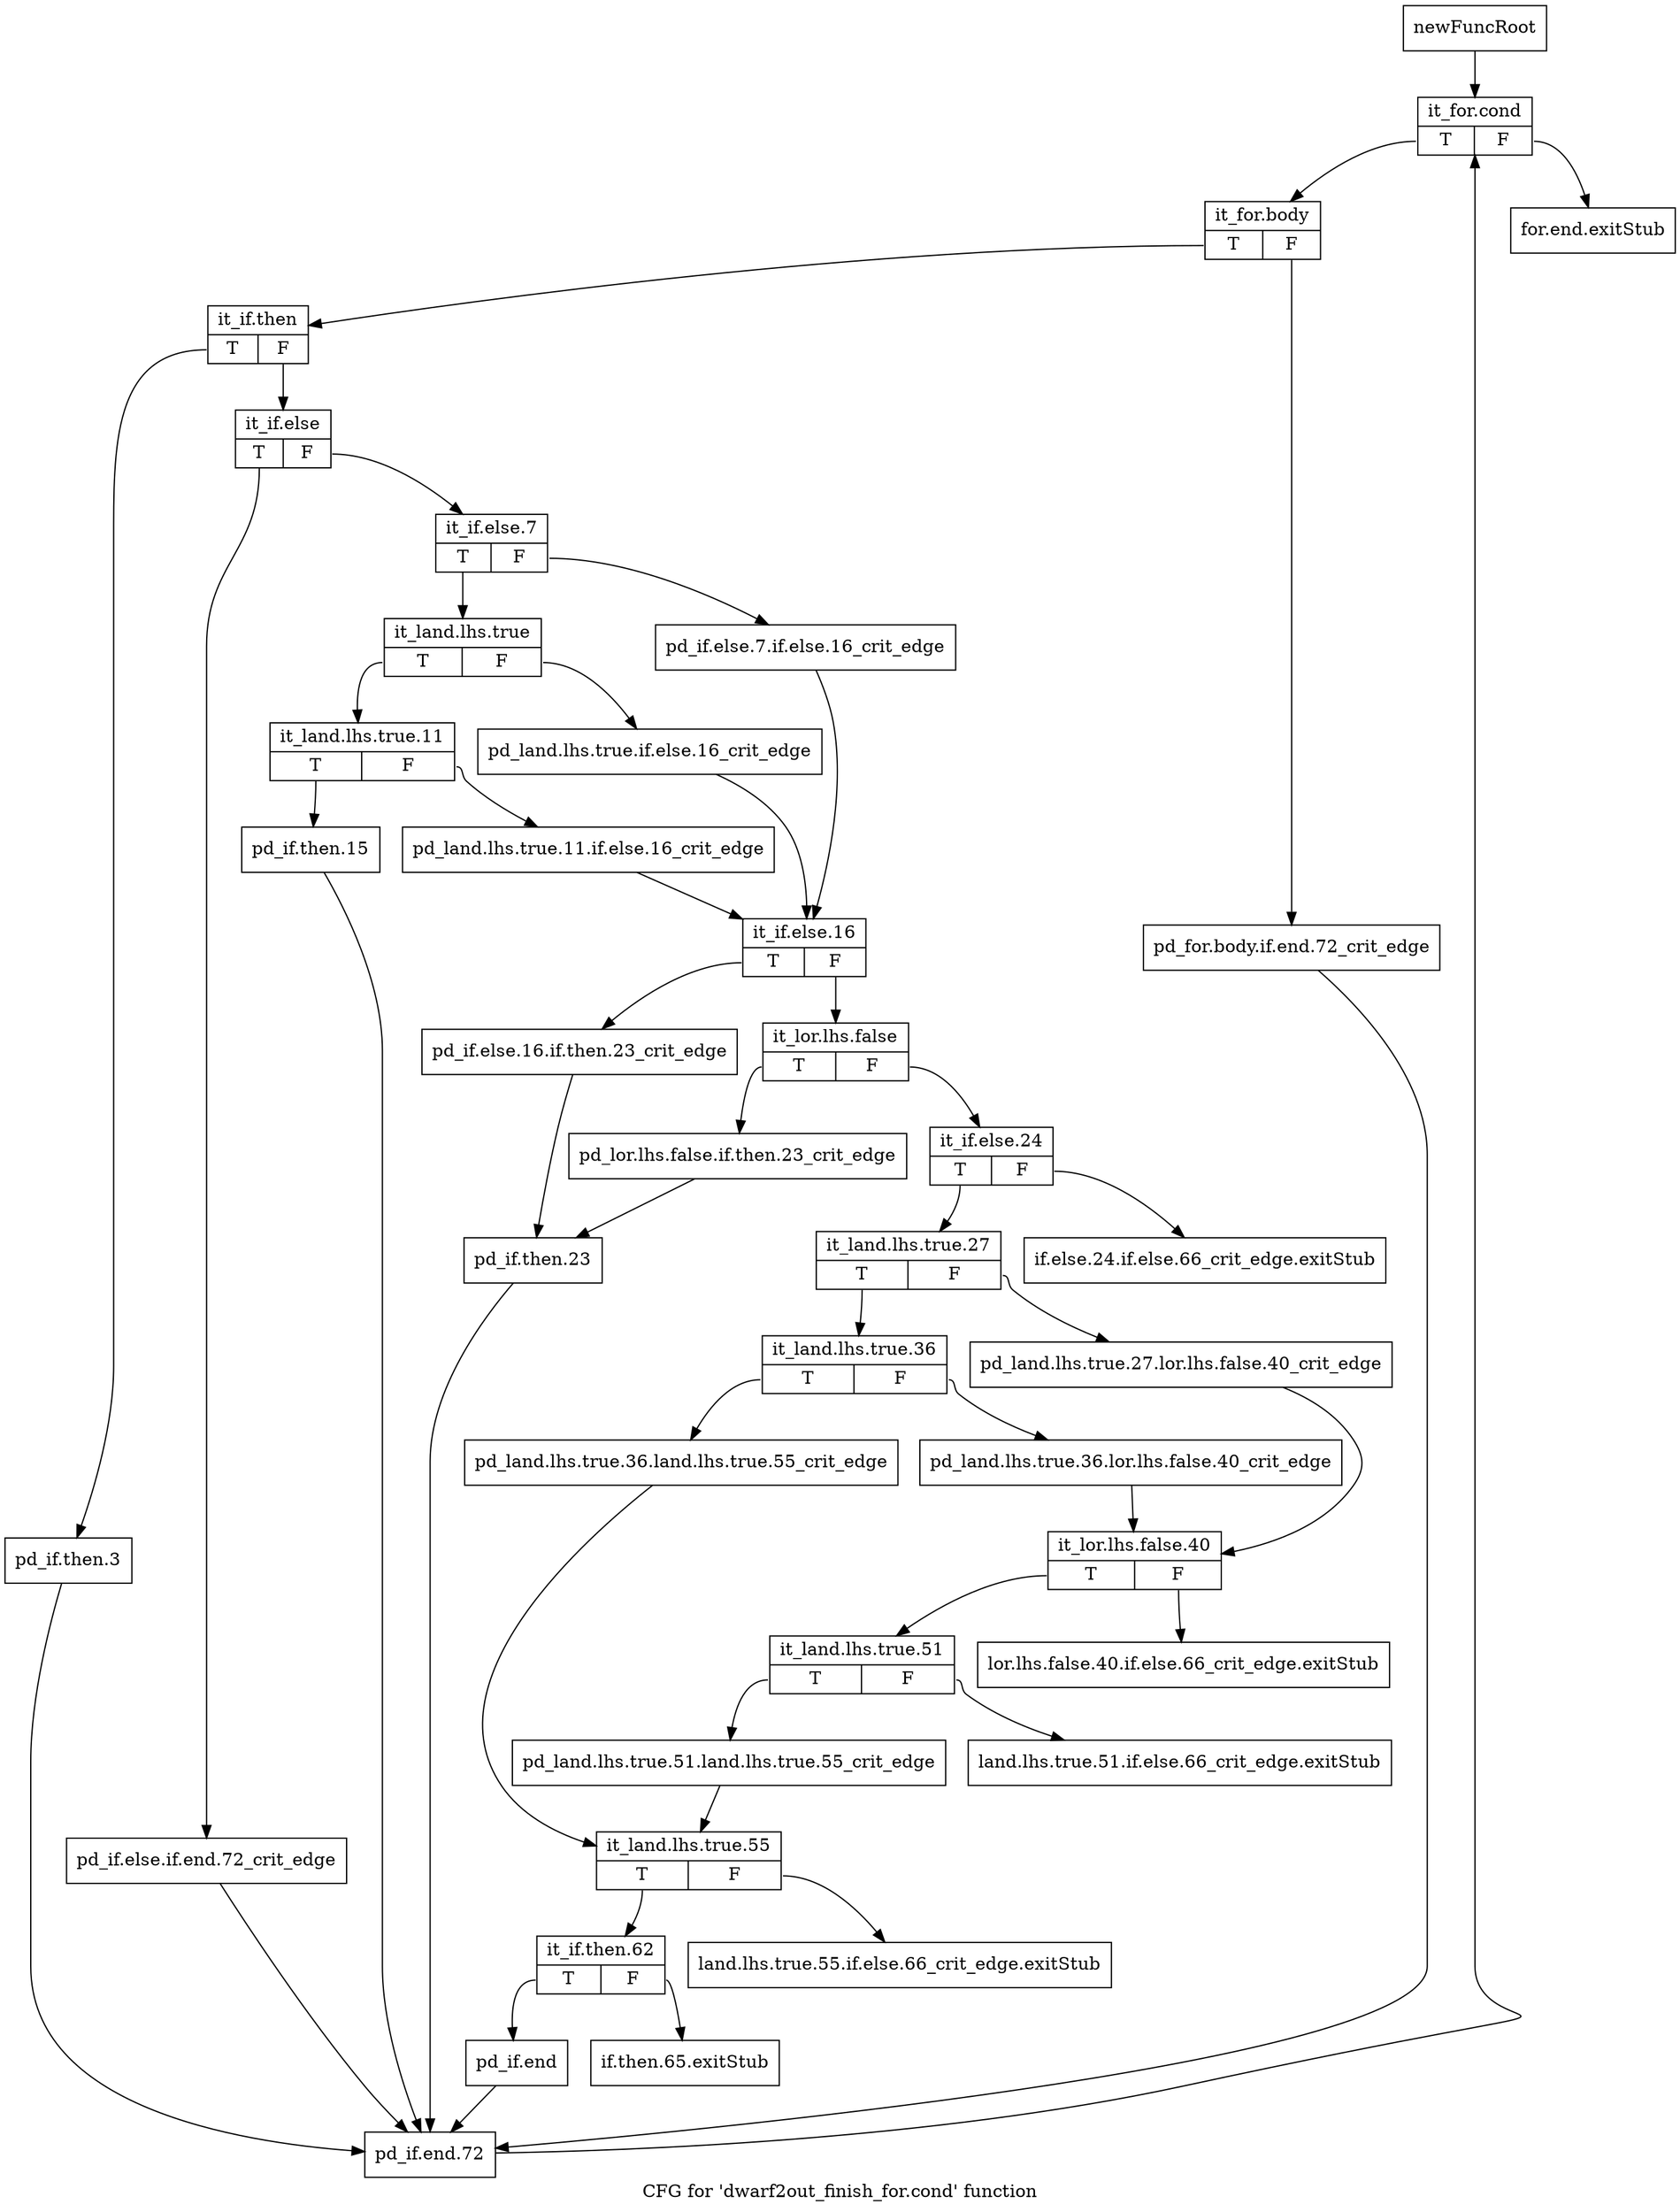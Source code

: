digraph "CFG for 'dwarf2out_finish_for.cond' function" {
	label="CFG for 'dwarf2out_finish_for.cond' function";

	Node0xabc96f0 [shape=record,label="{newFuncRoot}"];
	Node0xabc96f0 -> Node0xabc9920;
	Node0xabc9740 [shape=record,label="{for.end.exitStub}"];
	Node0xabc9790 [shape=record,label="{if.else.24.if.else.66_crit_edge.exitStub}"];
	Node0xabc97e0 [shape=record,label="{lor.lhs.false.40.if.else.66_crit_edge.exitStub}"];
	Node0xabc9830 [shape=record,label="{land.lhs.true.51.if.else.66_crit_edge.exitStub}"];
	Node0xabc9880 [shape=record,label="{land.lhs.true.55.if.else.66_crit_edge.exitStub}"];
	Node0xabc98d0 [shape=record,label="{if.then.65.exitStub}"];
	Node0xabc9920 [shape=record,label="{it_for.cond|{<s0>T|<s1>F}}"];
	Node0xabc9920:s0 -> Node0xabc9970;
	Node0xabc9920:s1 -> Node0xabc9740;
	Node0xabc9970 [shape=record,label="{it_for.body|{<s0>T|<s1>F}}"];
	Node0xabc9970:s0 -> Node0xabc9a10;
	Node0xabc9970:s1 -> Node0xabc99c0;
	Node0xabc99c0 [shape=record,label="{pd_for.body.if.end.72_crit_edge}"];
	Node0xabc99c0 -> Node0xabca2d0;
	Node0xabc9a10 [shape=record,label="{it_if.then|{<s0>T|<s1>F}}"];
	Node0xabc9a10:s0 -> Node0xabca280;
	Node0xabc9a10:s1 -> Node0xabc9a60;
	Node0xabc9a60 [shape=record,label="{it_if.else|{<s0>T|<s1>F}}"];
	Node0xabc9a60:s0 -> Node0xabca230;
	Node0xabc9a60:s1 -> Node0xabc9ab0;
	Node0xabc9ab0 [shape=record,label="{it_if.else.7|{<s0>T|<s1>F}}"];
	Node0xabc9ab0:s0 -> Node0xabc9b50;
	Node0xabc9ab0:s1 -> Node0xabc9b00;
	Node0xabc9b00 [shape=record,label="{pd_if.else.7.if.else.16_crit_edge}"];
	Node0xabc9b00 -> Node0xabc9c90;
	Node0xabc9b50 [shape=record,label="{it_land.lhs.true|{<s0>T|<s1>F}}"];
	Node0xabc9b50:s0 -> Node0xabc9bf0;
	Node0xabc9b50:s1 -> Node0xabc9ba0;
	Node0xabc9ba0 [shape=record,label="{pd_land.lhs.true.if.else.16_crit_edge}"];
	Node0xabc9ba0 -> Node0xabc9c90;
	Node0xabc9bf0 [shape=record,label="{it_land.lhs.true.11|{<s0>T|<s1>F}}"];
	Node0xabc9bf0:s0 -> Node0xabca1e0;
	Node0xabc9bf0:s1 -> Node0xabc9c40;
	Node0xabc9c40 [shape=record,label="{pd_land.lhs.true.11.if.else.16_crit_edge}"];
	Node0xabc9c40 -> Node0xabc9c90;
	Node0xabc9c90 [shape=record,label="{it_if.else.16|{<s0>T|<s1>F}}"];
	Node0xabc9c90:s0 -> Node0xabca140;
	Node0xabc9c90:s1 -> Node0xabc9ce0;
	Node0xabc9ce0 [shape=record,label="{it_lor.lhs.false|{<s0>T|<s1>F}}"];
	Node0xabc9ce0:s0 -> Node0xabca0f0;
	Node0xabc9ce0:s1 -> Node0xabc9d30;
	Node0xabc9d30 [shape=record,label="{it_if.else.24|{<s0>T|<s1>F}}"];
	Node0xabc9d30:s0 -> Node0xabc9d80;
	Node0xabc9d30:s1 -> Node0xabc9790;
	Node0xabc9d80 [shape=record,label="{it_land.lhs.true.27|{<s0>T|<s1>F}}"];
	Node0xabc9d80:s0 -> Node0xabc9e20;
	Node0xabc9d80:s1 -> Node0xabc9dd0;
	Node0xabc9dd0 [shape=record,label="{pd_land.lhs.true.27.lor.lhs.false.40_crit_edge}"];
	Node0xabc9dd0 -> Node0xabc9ec0;
	Node0xabc9e20 [shape=record,label="{it_land.lhs.true.36|{<s0>T|<s1>F}}"];
	Node0xabc9e20:s0 -> Node0xabc9fb0;
	Node0xabc9e20:s1 -> Node0xabc9e70;
	Node0xabc9e70 [shape=record,label="{pd_land.lhs.true.36.lor.lhs.false.40_crit_edge}"];
	Node0xabc9e70 -> Node0xabc9ec0;
	Node0xabc9ec0 [shape=record,label="{it_lor.lhs.false.40|{<s0>T|<s1>F}}"];
	Node0xabc9ec0:s0 -> Node0xabc9f10;
	Node0xabc9ec0:s1 -> Node0xabc97e0;
	Node0xabc9f10 [shape=record,label="{it_land.lhs.true.51|{<s0>T|<s1>F}}"];
	Node0xabc9f10:s0 -> Node0xabc9f60;
	Node0xabc9f10:s1 -> Node0xabc9830;
	Node0xabc9f60 [shape=record,label="{pd_land.lhs.true.51.land.lhs.true.55_crit_edge}"];
	Node0xabc9f60 -> Node0xabca000;
	Node0xabc9fb0 [shape=record,label="{pd_land.lhs.true.36.land.lhs.true.55_crit_edge}"];
	Node0xabc9fb0 -> Node0xabca000;
	Node0xabca000 [shape=record,label="{it_land.lhs.true.55|{<s0>T|<s1>F}}"];
	Node0xabca000:s0 -> Node0xabca050;
	Node0xabca000:s1 -> Node0xabc9880;
	Node0xabca050 [shape=record,label="{it_if.then.62|{<s0>T|<s1>F}}"];
	Node0xabca050:s0 -> Node0xabca0a0;
	Node0xabca050:s1 -> Node0xabc98d0;
	Node0xabca0a0 [shape=record,label="{pd_if.end}"];
	Node0xabca0a0 -> Node0xabca2d0;
	Node0xabca0f0 [shape=record,label="{pd_lor.lhs.false.if.then.23_crit_edge}"];
	Node0xabca0f0 -> Node0xabca190;
	Node0xabca140 [shape=record,label="{pd_if.else.16.if.then.23_crit_edge}"];
	Node0xabca140 -> Node0xabca190;
	Node0xabca190 [shape=record,label="{pd_if.then.23}"];
	Node0xabca190 -> Node0xabca2d0;
	Node0xabca1e0 [shape=record,label="{pd_if.then.15}"];
	Node0xabca1e0 -> Node0xabca2d0;
	Node0xabca230 [shape=record,label="{pd_if.else.if.end.72_crit_edge}"];
	Node0xabca230 -> Node0xabca2d0;
	Node0xabca280 [shape=record,label="{pd_if.then.3}"];
	Node0xabca280 -> Node0xabca2d0;
	Node0xabca2d0 [shape=record,label="{pd_if.end.72}"];
	Node0xabca2d0 -> Node0xabc9920;
}
